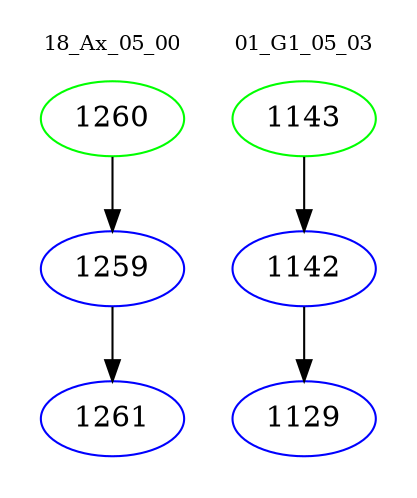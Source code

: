 digraph{
subgraph cluster_0 {
color = white
label = "18_Ax_05_00";
fontsize=10;
T0_1260 [label="1260", color="green"]
T0_1260 -> T0_1259 [color="black"]
T0_1259 [label="1259", color="blue"]
T0_1259 -> T0_1261 [color="black"]
T0_1261 [label="1261", color="blue"]
}
subgraph cluster_1 {
color = white
label = "01_G1_05_03";
fontsize=10;
T1_1143 [label="1143", color="green"]
T1_1143 -> T1_1142 [color="black"]
T1_1142 [label="1142", color="blue"]
T1_1142 -> T1_1129 [color="black"]
T1_1129 [label="1129", color="blue"]
}
}
